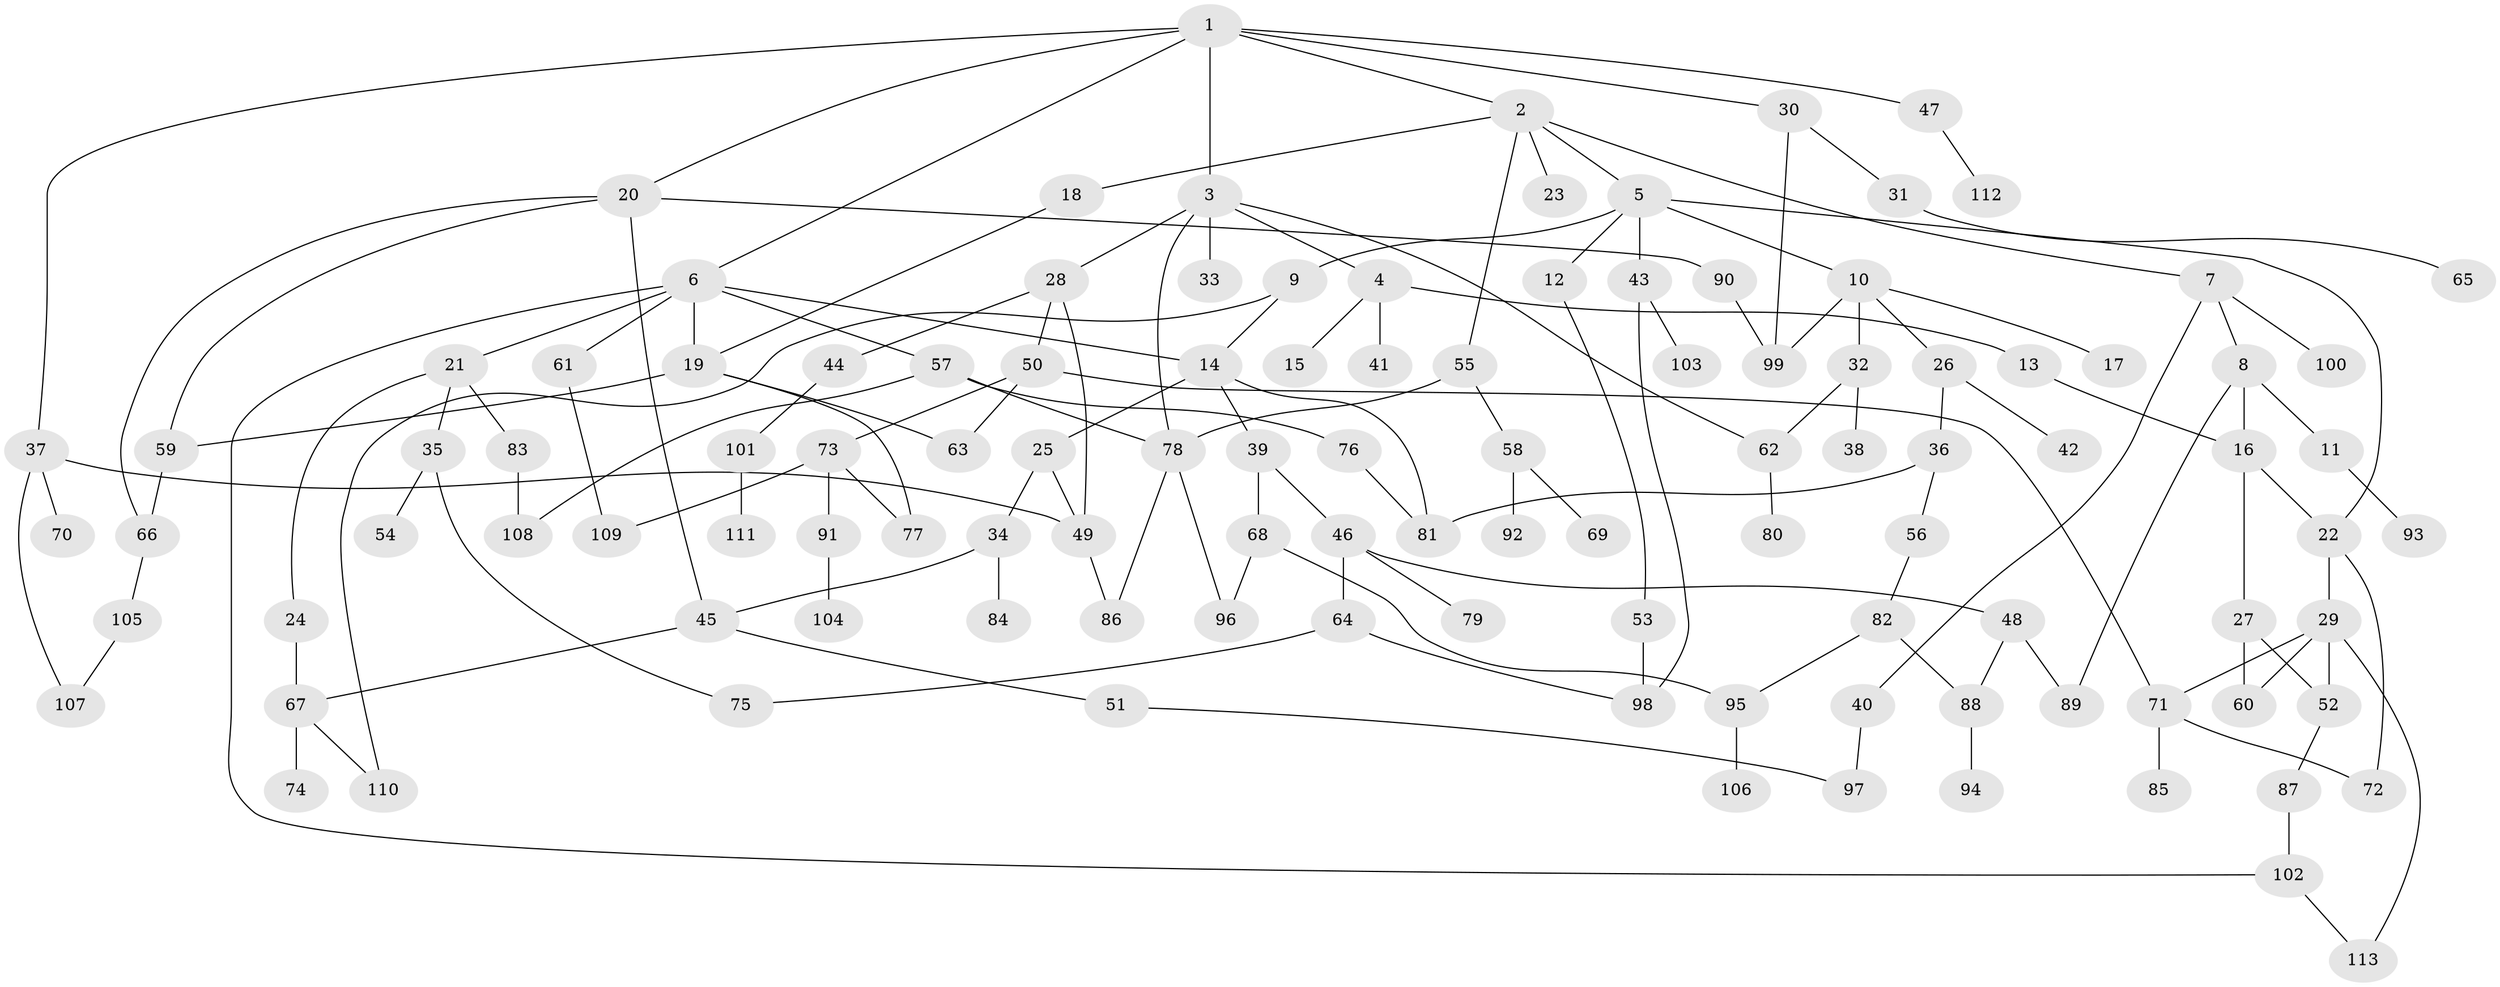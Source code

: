 // coarse degree distribution, {3: 0.12121212121212122, 1: 0.5151515151515151, 4: 0.12121212121212122, 9: 0.030303030303030304, 14: 0.030303030303030304, 5: 0.030303030303030304, 7: 0.030303030303030304, 2: 0.09090909090909091, 6: 0.030303030303030304}
// Generated by graph-tools (version 1.1) at 2025/44/03/04/25 21:44:23]
// undirected, 113 vertices, 150 edges
graph export_dot {
graph [start="1"]
  node [color=gray90,style=filled];
  1;
  2;
  3;
  4;
  5;
  6;
  7;
  8;
  9;
  10;
  11;
  12;
  13;
  14;
  15;
  16;
  17;
  18;
  19;
  20;
  21;
  22;
  23;
  24;
  25;
  26;
  27;
  28;
  29;
  30;
  31;
  32;
  33;
  34;
  35;
  36;
  37;
  38;
  39;
  40;
  41;
  42;
  43;
  44;
  45;
  46;
  47;
  48;
  49;
  50;
  51;
  52;
  53;
  54;
  55;
  56;
  57;
  58;
  59;
  60;
  61;
  62;
  63;
  64;
  65;
  66;
  67;
  68;
  69;
  70;
  71;
  72;
  73;
  74;
  75;
  76;
  77;
  78;
  79;
  80;
  81;
  82;
  83;
  84;
  85;
  86;
  87;
  88;
  89;
  90;
  91;
  92;
  93;
  94;
  95;
  96;
  97;
  98;
  99;
  100;
  101;
  102;
  103;
  104;
  105;
  106;
  107;
  108;
  109;
  110;
  111;
  112;
  113;
  1 -- 2;
  1 -- 3;
  1 -- 6;
  1 -- 20;
  1 -- 30;
  1 -- 37;
  1 -- 47;
  2 -- 5;
  2 -- 7;
  2 -- 18;
  2 -- 23;
  2 -- 55;
  3 -- 4;
  3 -- 28;
  3 -- 33;
  3 -- 78;
  3 -- 62;
  4 -- 13;
  4 -- 15;
  4 -- 41;
  5 -- 9;
  5 -- 10;
  5 -- 12;
  5 -- 22;
  5 -- 43;
  6 -- 19;
  6 -- 21;
  6 -- 57;
  6 -- 61;
  6 -- 102;
  6 -- 14;
  7 -- 8;
  7 -- 40;
  7 -- 100;
  8 -- 11;
  8 -- 89;
  8 -- 16;
  9 -- 14;
  9 -- 110;
  10 -- 17;
  10 -- 26;
  10 -- 32;
  10 -- 99;
  11 -- 93;
  12 -- 53;
  13 -- 16;
  14 -- 25;
  14 -- 39;
  14 -- 81;
  16 -- 27;
  16 -- 22;
  18 -- 19;
  19 -- 59;
  19 -- 77;
  19 -- 63;
  20 -- 45;
  20 -- 66;
  20 -- 90;
  20 -- 59;
  21 -- 24;
  21 -- 35;
  21 -- 83;
  22 -- 29;
  22 -- 72;
  24 -- 67;
  25 -- 34;
  25 -- 49;
  26 -- 36;
  26 -- 42;
  27 -- 60;
  27 -- 52;
  28 -- 44;
  28 -- 49;
  28 -- 50;
  29 -- 52;
  29 -- 71;
  29 -- 113;
  29 -- 60;
  30 -- 31;
  30 -- 99;
  31 -- 65;
  32 -- 38;
  32 -- 62;
  34 -- 84;
  34 -- 45;
  35 -- 54;
  35 -- 75;
  36 -- 56;
  36 -- 81;
  37 -- 70;
  37 -- 49;
  37 -- 107;
  39 -- 46;
  39 -- 68;
  40 -- 97;
  43 -- 103;
  43 -- 98;
  44 -- 101;
  45 -- 51;
  45 -- 67;
  46 -- 48;
  46 -- 64;
  46 -- 79;
  47 -- 112;
  48 -- 88;
  48 -- 89;
  49 -- 86;
  50 -- 63;
  50 -- 71;
  50 -- 73;
  51 -- 97;
  52 -- 87;
  53 -- 98;
  55 -- 58;
  55 -- 78;
  56 -- 82;
  57 -- 76;
  57 -- 108;
  57 -- 78;
  58 -- 69;
  58 -- 92;
  59 -- 66;
  61 -- 109;
  62 -- 80;
  64 -- 75;
  64 -- 98;
  66 -- 105;
  67 -- 74;
  67 -- 110;
  68 -- 95;
  68 -- 96;
  71 -- 72;
  71 -- 85;
  73 -- 91;
  73 -- 109;
  73 -- 77;
  76 -- 81;
  78 -- 96;
  78 -- 86;
  82 -- 88;
  82 -- 95;
  83 -- 108;
  87 -- 102;
  88 -- 94;
  90 -- 99;
  91 -- 104;
  95 -- 106;
  101 -- 111;
  102 -- 113;
  105 -- 107;
}
